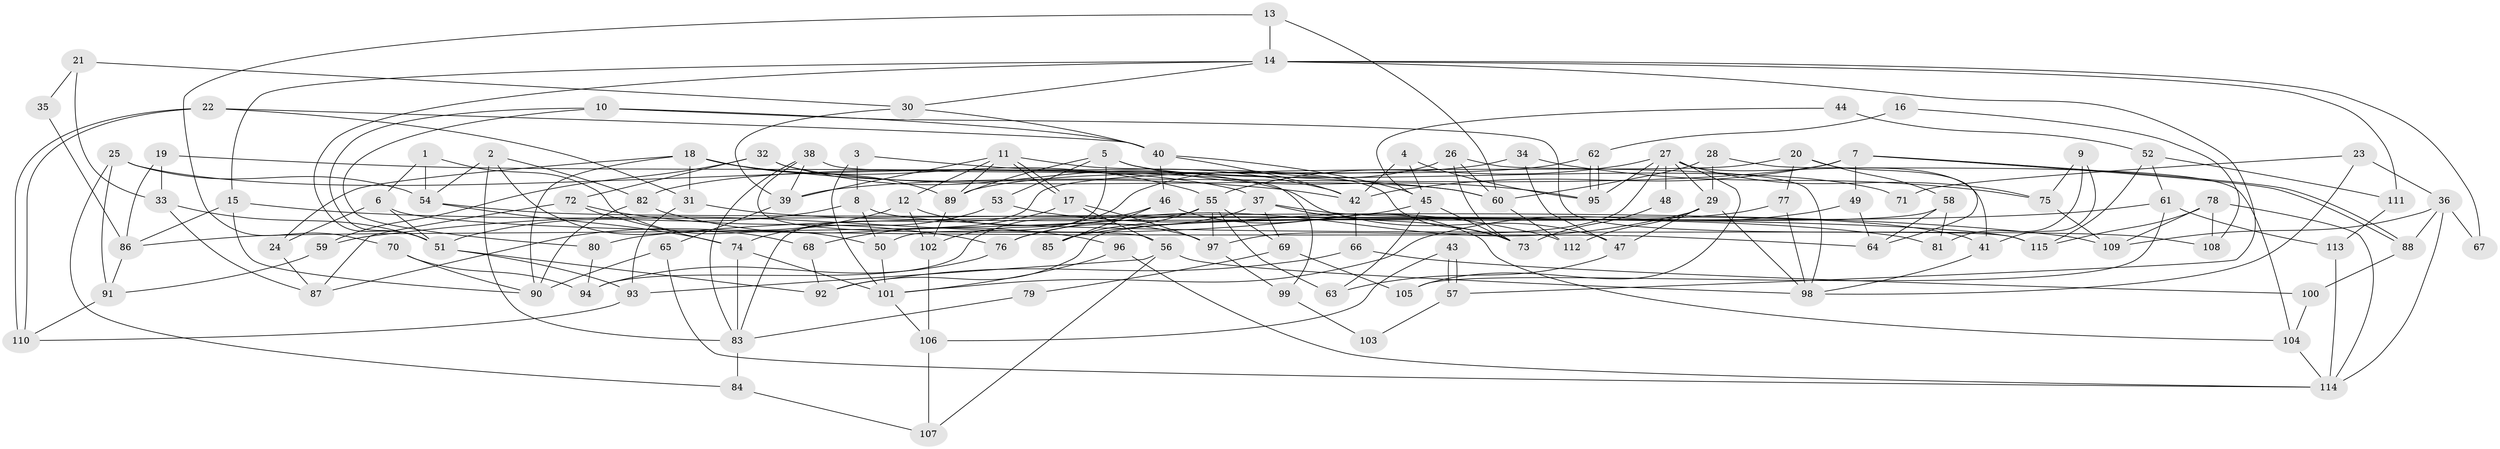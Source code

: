 // coarse degree distribution, {9: 0.10344827586206896, 8: 0.05172413793103448, 11: 0.034482758620689655, 5: 0.08620689655172414, 4: 0.29310344827586204, 12: 0.017241379310344827, 7: 0.06896551724137931, 10: 0.05172413793103448, 3: 0.15517241379310345, 2: 0.10344827586206896, 6: 0.034482758620689655}
// Generated by graph-tools (version 1.1) at 2025/51/03/04/25 22:51:00]
// undirected, 115 vertices, 230 edges
graph export_dot {
  node [color=gray90,style=filled];
  1;
  2;
  3;
  4;
  5;
  6;
  7;
  8;
  9;
  10;
  11;
  12;
  13;
  14;
  15;
  16;
  17;
  18;
  19;
  20;
  21;
  22;
  23;
  24;
  25;
  26;
  27;
  28;
  29;
  30;
  31;
  32;
  33;
  34;
  35;
  36;
  37;
  38;
  39;
  40;
  41;
  42;
  43;
  44;
  45;
  46;
  47;
  48;
  49;
  50;
  51;
  52;
  53;
  54;
  55;
  56;
  57;
  58;
  59;
  60;
  61;
  62;
  63;
  64;
  65;
  66;
  67;
  68;
  69;
  70;
  71;
  72;
  73;
  74;
  75;
  76;
  77;
  78;
  79;
  80;
  81;
  82;
  83;
  84;
  85;
  86;
  87;
  88;
  89;
  90;
  91;
  92;
  93;
  94;
  95;
  96;
  97;
  98;
  99;
  100;
  101;
  102;
  103;
  104;
  105;
  106;
  107;
  108;
  109;
  110;
  111;
  112;
  113;
  114;
  115;
  1 -- 6;
  1 -- 54;
  1 -- 50;
  2 -- 68;
  2 -- 83;
  2 -- 54;
  2 -- 82;
  3 -- 8;
  3 -- 42;
  3 -- 101;
  4 -- 95;
  4 -- 42;
  4 -- 45;
  5 -- 95;
  5 -- 50;
  5 -- 53;
  5 -- 71;
  5 -- 89;
  6 -- 64;
  6 -- 24;
  6 -- 51;
  7 -- 39;
  7 -- 88;
  7 -- 88;
  7 -- 42;
  7 -- 49;
  8 -- 51;
  8 -- 50;
  8 -- 108;
  9 -- 75;
  9 -- 41;
  9 -- 81;
  10 -- 40;
  10 -- 51;
  10 -- 80;
  10 -- 115;
  11 -- 12;
  11 -- 17;
  11 -- 17;
  11 -- 39;
  11 -- 73;
  11 -- 89;
  12 -- 102;
  12 -- 87;
  12 -- 97;
  13 -- 70;
  13 -- 14;
  13 -- 60;
  14 -- 30;
  14 -- 51;
  14 -- 15;
  14 -- 57;
  14 -- 67;
  14 -- 111;
  15 -- 86;
  15 -- 90;
  15 -- 109;
  16 -- 62;
  16 -- 108;
  17 -- 56;
  17 -- 68;
  17 -- 97;
  18 -- 89;
  18 -- 31;
  18 -- 24;
  18 -- 42;
  18 -- 55;
  18 -- 90;
  19 -- 86;
  19 -- 60;
  19 -- 33;
  20 -- 77;
  20 -- 83;
  20 -- 58;
  20 -- 64;
  21 -- 30;
  21 -- 33;
  21 -- 35;
  22 -- 110;
  22 -- 110;
  22 -- 40;
  22 -- 31;
  23 -- 98;
  23 -- 36;
  23 -- 71;
  24 -- 87;
  25 -- 84;
  25 -- 54;
  25 -- 37;
  25 -- 91;
  26 -- 60;
  26 -- 73;
  26 -- 98;
  26 -- 102;
  27 -- 55;
  27 -- 97;
  27 -- 29;
  27 -- 41;
  27 -- 48;
  27 -- 75;
  27 -- 95;
  27 -- 105;
  28 -- 29;
  28 -- 104;
  28 -- 60;
  29 -- 76;
  29 -- 47;
  29 -- 98;
  29 -- 112;
  30 -- 39;
  30 -- 40;
  31 -- 81;
  31 -- 93;
  32 -- 60;
  32 -- 47;
  32 -- 59;
  32 -- 72;
  33 -- 51;
  33 -- 87;
  34 -- 82;
  34 -- 47;
  34 -- 75;
  35 -- 86;
  36 -- 88;
  36 -- 109;
  36 -- 67;
  36 -- 114;
  37 -- 41;
  37 -- 69;
  37 -- 73;
  37 -- 76;
  38 -- 56;
  38 -- 39;
  38 -- 83;
  38 -- 99;
  39 -- 65;
  40 -- 42;
  40 -- 45;
  40 -- 46;
  41 -- 98;
  42 -- 66;
  43 -- 57;
  43 -- 57;
  43 -- 106;
  44 -- 52;
  44 -- 45;
  45 -- 73;
  45 -- 59;
  45 -- 63;
  46 -- 94;
  46 -- 85;
  46 -- 104;
  47 -- 63;
  48 -- 73;
  49 -- 101;
  49 -- 64;
  50 -- 101;
  51 -- 93;
  51 -- 92;
  52 -- 61;
  52 -- 115;
  52 -- 111;
  53 -- 112;
  53 -- 74;
  54 -- 115;
  54 -- 74;
  55 -- 97;
  55 -- 63;
  55 -- 69;
  55 -- 85;
  55 -- 86;
  56 -- 98;
  56 -- 93;
  56 -- 107;
  57 -- 103;
  58 -- 64;
  58 -- 81;
  58 -- 92;
  59 -- 91;
  60 -- 112;
  61 -- 113;
  61 -- 105;
  61 -- 80;
  62 -- 95;
  62 -- 95;
  62 -- 89;
  65 -- 90;
  65 -- 114;
  66 -- 92;
  66 -- 100;
  68 -- 92;
  69 -- 79;
  69 -- 105;
  70 -- 94;
  70 -- 90;
  72 -- 74;
  72 -- 76;
  72 -- 87;
  74 -- 83;
  74 -- 101;
  75 -- 109;
  76 -- 94;
  77 -- 85;
  77 -- 98;
  78 -- 114;
  78 -- 109;
  78 -- 108;
  78 -- 115;
  79 -- 83;
  80 -- 94;
  82 -- 90;
  82 -- 96;
  83 -- 84;
  84 -- 107;
  86 -- 91;
  88 -- 100;
  89 -- 102;
  91 -- 110;
  93 -- 110;
  96 -- 101;
  96 -- 114;
  97 -- 99;
  99 -- 103;
  100 -- 104;
  101 -- 106;
  102 -- 106;
  104 -- 114;
  106 -- 107;
  111 -- 113;
  113 -- 114;
}
